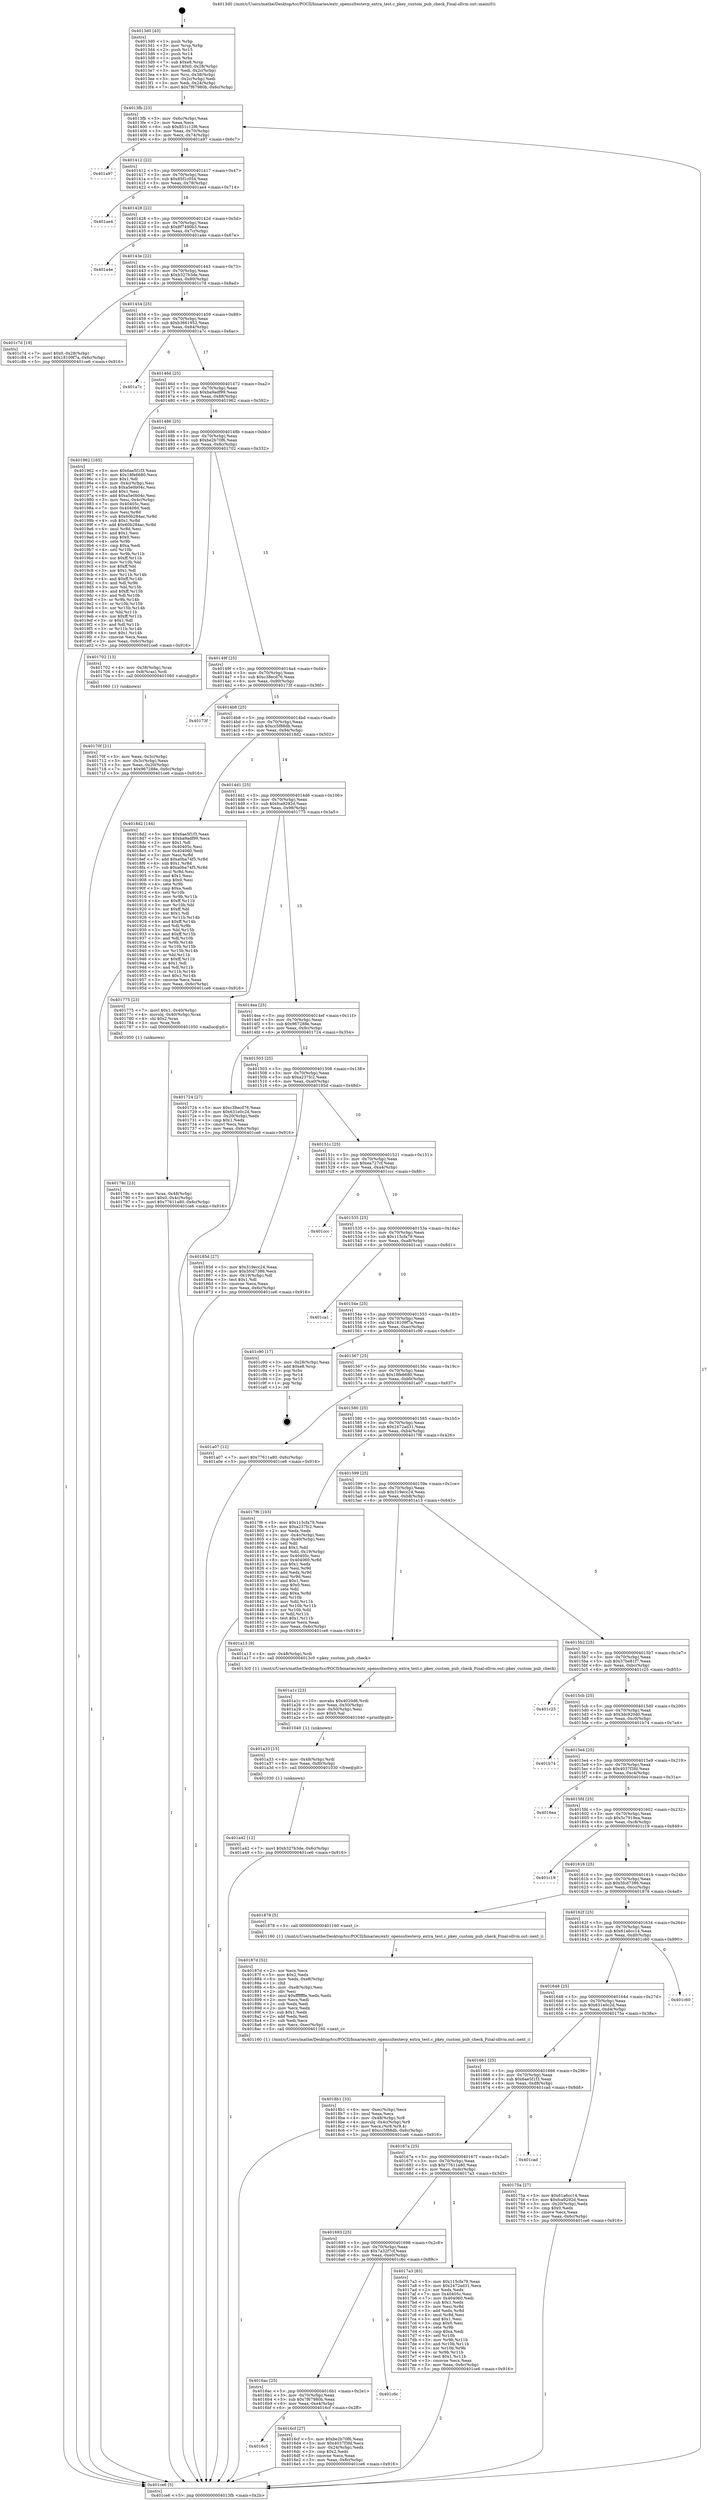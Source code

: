 digraph "0x4013d0" {
  label = "0x4013d0 (/mnt/c/Users/mathe/Desktop/tcc/POCII/binaries/extr_openssltestevp_extra_test.c_pkey_custom_pub_check_Final-ollvm.out::main(0))"
  labelloc = "t"
  node[shape=record]

  Entry [label="",width=0.3,height=0.3,shape=circle,fillcolor=black,style=filled]
  "0x4013fb" [label="{
     0x4013fb [23]\l
     | [instrs]\l
     &nbsp;&nbsp;0x4013fb \<+3\>: mov -0x6c(%rbp),%eax\l
     &nbsp;&nbsp;0x4013fe \<+2\>: mov %eax,%ecx\l
     &nbsp;&nbsp;0x401400 \<+6\>: sub $0x851c12f6,%ecx\l
     &nbsp;&nbsp;0x401406 \<+3\>: mov %eax,-0x70(%rbp)\l
     &nbsp;&nbsp;0x401409 \<+3\>: mov %ecx,-0x74(%rbp)\l
     &nbsp;&nbsp;0x40140c \<+6\>: je 0000000000401a97 \<main+0x6c7\>\l
  }"]
  "0x401a97" [label="{
     0x401a97\l
  }", style=dashed]
  "0x401412" [label="{
     0x401412 [22]\l
     | [instrs]\l
     &nbsp;&nbsp;0x401412 \<+5\>: jmp 0000000000401417 \<main+0x47\>\l
     &nbsp;&nbsp;0x401417 \<+3\>: mov -0x70(%rbp),%eax\l
     &nbsp;&nbsp;0x40141a \<+5\>: sub $0x85f1c054,%eax\l
     &nbsp;&nbsp;0x40141f \<+3\>: mov %eax,-0x78(%rbp)\l
     &nbsp;&nbsp;0x401422 \<+6\>: je 0000000000401ae4 \<main+0x714\>\l
  }"]
  Exit [label="",width=0.3,height=0.3,shape=circle,fillcolor=black,style=filled,peripheries=2]
  "0x401ae4" [label="{
     0x401ae4\l
  }", style=dashed]
  "0x401428" [label="{
     0x401428 [22]\l
     | [instrs]\l
     &nbsp;&nbsp;0x401428 \<+5\>: jmp 000000000040142d \<main+0x5d\>\l
     &nbsp;&nbsp;0x40142d \<+3\>: mov -0x70(%rbp),%eax\l
     &nbsp;&nbsp;0x401430 \<+5\>: sub $0x8f7490b3,%eax\l
     &nbsp;&nbsp;0x401435 \<+3\>: mov %eax,-0x7c(%rbp)\l
     &nbsp;&nbsp;0x401438 \<+6\>: je 0000000000401a4e \<main+0x67e\>\l
  }"]
  "0x401a42" [label="{
     0x401a42 [12]\l
     | [instrs]\l
     &nbsp;&nbsp;0x401a42 \<+7\>: movl $0xb327b3de,-0x6c(%rbp)\l
     &nbsp;&nbsp;0x401a49 \<+5\>: jmp 0000000000401ce6 \<main+0x916\>\l
  }"]
  "0x401a4e" [label="{
     0x401a4e\l
  }", style=dashed]
  "0x40143e" [label="{
     0x40143e [22]\l
     | [instrs]\l
     &nbsp;&nbsp;0x40143e \<+5\>: jmp 0000000000401443 \<main+0x73\>\l
     &nbsp;&nbsp;0x401443 \<+3\>: mov -0x70(%rbp),%eax\l
     &nbsp;&nbsp;0x401446 \<+5\>: sub $0xb327b3de,%eax\l
     &nbsp;&nbsp;0x40144b \<+3\>: mov %eax,-0x80(%rbp)\l
     &nbsp;&nbsp;0x40144e \<+6\>: je 0000000000401c7d \<main+0x8ad\>\l
  }"]
  "0x401a33" [label="{
     0x401a33 [15]\l
     | [instrs]\l
     &nbsp;&nbsp;0x401a33 \<+4\>: mov -0x48(%rbp),%rdi\l
     &nbsp;&nbsp;0x401a37 \<+6\>: mov %eax,-0xf0(%rbp)\l
     &nbsp;&nbsp;0x401a3d \<+5\>: call 0000000000401030 \<free@plt\>\l
     | [calls]\l
     &nbsp;&nbsp;0x401030 \{1\} (unknown)\l
  }"]
  "0x401c7d" [label="{
     0x401c7d [19]\l
     | [instrs]\l
     &nbsp;&nbsp;0x401c7d \<+7\>: movl $0x0,-0x28(%rbp)\l
     &nbsp;&nbsp;0x401c84 \<+7\>: movl $0x18109f7a,-0x6c(%rbp)\l
     &nbsp;&nbsp;0x401c8b \<+5\>: jmp 0000000000401ce6 \<main+0x916\>\l
  }"]
  "0x401454" [label="{
     0x401454 [25]\l
     | [instrs]\l
     &nbsp;&nbsp;0x401454 \<+5\>: jmp 0000000000401459 \<main+0x89\>\l
     &nbsp;&nbsp;0x401459 \<+3\>: mov -0x70(%rbp),%eax\l
     &nbsp;&nbsp;0x40145c \<+5\>: sub $0xb3661952,%eax\l
     &nbsp;&nbsp;0x401461 \<+6\>: mov %eax,-0x84(%rbp)\l
     &nbsp;&nbsp;0x401467 \<+6\>: je 0000000000401a7c \<main+0x6ac\>\l
  }"]
  "0x401a1c" [label="{
     0x401a1c [23]\l
     | [instrs]\l
     &nbsp;&nbsp;0x401a1c \<+10\>: movabs $0x4020d6,%rdi\l
     &nbsp;&nbsp;0x401a26 \<+3\>: mov %eax,-0x50(%rbp)\l
     &nbsp;&nbsp;0x401a29 \<+3\>: mov -0x50(%rbp),%esi\l
     &nbsp;&nbsp;0x401a2c \<+2\>: mov $0x0,%al\l
     &nbsp;&nbsp;0x401a2e \<+5\>: call 0000000000401040 \<printf@plt\>\l
     | [calls]\l
     &nbsp;&nbsp;0x401040 \{1\} (unknown)\l
  }"]
  "0x401a7c" [label="{
     0x401a7c\l
  }", style=dashed]
  "0x40146d" [label="{
     0x40146d [25]\l
     | [instrs]\l
     &nbsp;&nbsp;0x40146d \<+5\>: jmp 0000000000401472 \<main+0xa2\>\l
     &nbsp;&nbsp;0x401472 \<+3\>: mov -0x70(%rbp),%eax\l
     &nbsp;&nbsp;0x401475 \<+5\>: sub $0xba9adf99,%eax\l
     &nbsp;&nbsp;0x40147a \<+6\>: mov %eax,-0x88(%rbp)\l
     &nbsp;&nbsp;0x401480 \<+6\>: je 0000000000401962 \<main+0x592\>\l
  }"]
  "0x4018b1" [label="{
     0x4018b1 [33]\l
     | [instrs]\l
     &nbsp;&nbsp;0x4018b1 \<+6\>: mov -0xec(%rbp),%ecx\l
     &nbsp;&nbsp;0x4018b7 \<+3\>: imul %eax,%ecx\l
     &nbsp;&nbsp;0x4018ba \<+4\>: mov -0x48(%rbp),%r8\l
     &nbsp;&nbsp;0x4018be \<+4\>: movslq -0x4c(%rbp),%r9\l
     &nbsp;&nbsp;0x4018c2 \<+4\>: mov %ecx,(%r8,%r9,4)\l
     &nbsp;&nbsp;0x4018c6 \<+7\>: movl $0xcc5f88db,-0x6c(%rbp)\l
     &nbsp;&nbsp;0x4018cd \<+5\>: jmp 0000000000401ce6 \<main+0x916\>\l
  }"]
  "0x401962" [label="{
     0x401962 [165]\l
     | [instrs]\l
     &nbsp;&nbsp;0x401962 \<+5\>: mov $0x6ae5f1f3,%eax\l
     &nbsp;&nbsp;0x401967 \<+5\>: mov $0x18fe6680,%ecx\l
     &nbsp;&nbsp;0x40196c \<+2\>: mov $0x1,%dl\l
     &nbsp;&nbsp;0x40196e \<+3\>: mov -0x4c(%rbp),%esi\l
     &nbsp;&nbsp;0x401971 \<+6\>: sub $0xa5e0b04c,%esi\l
     &nbsp;&nbsp;0x401977 \<+3\>: add $0x1,%esi\l
     &nbsp;&nbsp;0x40197a \<+6\>: add $0xa5e0b04c,%esi\l
     &nbsp;&nbsp;0x401980 \<+3\>: mov %esi,-0x4c(%rbp)\l
     &nbsp;&nbsp;0x401983 \<+7\>: mov 0x40405c,%esi\l
     &nbsp;&nbsp;0x40198a \<+7\>: mov 0x404060,%edi\l
     &nbsp;&nbsp;0x401991 \<+3\>: mov %esi,%r8d\l
     &nbsp;&nbsp;0x401994 \<+7\>: sub $0x60b284ac,%r8d\l
     &nbsp;&nbsp;0x40199b \<+4\>: sub $0x1,%r8d\l
     &nbsp;&nbsp;0x40199f \<+7\>: add $0x60b284ac,%r8d\l
     &nbsp;&nbsp;0x4019a6 \<+4\>: imul %r8d,%esi\l
     &nbsp;&nbsp;0x4019aa \<+3\>: and $0x1,%esi\l
     &nbsp;&nbsp;0x4019ad \<+3\>: cmp $0x0,%esi\l
     &nbsp;&nbsp;0x4019b0 \<+4\>: sete %r9b\l
     &nbsp;&nbsp;0x4019b4 \<+3\>: cmp $0xa,%edi\l
     &nbsp;&nbsp;0x4019b7 \<+4\>: setl %r10b\l
     &nbsp;&nbsp;0x4019bb \<+3\>: mov %r9b,%r11b\l
     &nbsp;&nbsp;0x4019be \<+4\>: xor $0xff,%r11b\l
     &nbsp;&nbsp;0x4019c2 \<+3\>: mov %r10b,%bl\l
     &nbsp;&nbsp;0x4019c5 \<+3\>: xor $0xff,%bl\l
     &nbsp;&nbsp;0x4019c8 \<+3\>: xor $0x1,%dl\l
     &nbsp;&nbsp;0x4019cb \<+3\>: mov %r11b,%r14b\l
     &nbsp;&nbsp;0x4019ce \<+4\>: and $0xff,%r14b\l
     &nbsp;&nbsp;0x4019d2 \<+3\>: and %dl,%r9b\l
     &nbsp;&nbsp;0x4019d5 \<+3\>: mov %bl,%r15b\l
     &nbsp;&nbsp;0x4019d8 \<+4\>: and $0xff,%r15b\l
     &nbsp;&nbsp;0x4019dc \<+3\>: and %dl,%r10b\l
     &nbsp;&nbsp;0x4019df \<+3\>: or %r9b,%r14b\l
     &nbsp;&nbsp;0x4019e2 \<+3\>: or %r10b,%r15b\l
     &nbsp;&nbsp;0x4019e5 \<+3\>: xor %r15b,%r14b\l
     &nbsp;&nbsp;0x4019e8 \<+3\>: or %bl,%r11b\l
     &nbsp;&nbsp;0x4019eb \<+4\>: xor $0xff,%r11b\l
     &nbsp;&nbsp;0x4019ef \<+3\>: or $0x1,%dl\l
     &nbsp;&nbsp;0x4019f2 \<+3\>: and %dl,%r11b\l
     &nbsp;&nbsp;0x4019f5 \<+3\>: or %r11b,%r14b\l
     &nbsp;&nbsp;0x4019f8 \<+4\>: test $0x1,%r14b\l
     &nbsp;&nbsp;0x4019fc \<+3\>: cmovne %ecx,%eax\l
     &nbsp;&nbsp;0x4019ff \<+3\>: mov %eax,-0x6c(%rbp)\l
     &nbsp;&nbsp;0x401a02 \<+5\>: jmp 0000000000401ce6 \<main+0x916\>\l
  }"]
  "0x401486" [label="{
     0x401486 [25]\l
     | [instrs]\l
     &nbsp;&nbsp;0x401486 \<+5\>: jmp 000000000040148b \<main+0xbb\>\l
     &nbsp;&nbsp;0x40148b \<+3\>: mov -0x70(%rbp),%eax\l
     &nbsp;&nbsp;0x40148e \<+5\>: sub $0xbe2b70f6,%eax\l
     &nbsp;&nbsp;0x401493 \<+6\>: mov %eax,-0x8c(%rbp)\l
     &nbsp;&nbsp;0x401499 \<+6\>: je 0000000000401702 \<main+0x332\>\l
  }"]
  "0x40187d" [label="{
     0x40187d [52]\l
     | [instrs]\l
     &nbsp;&nbsp;0x40187d \<+2\>: xor %ecx,%ecx\l
     &nbsp;&nbsp;0x40187f \<+5\>: mov $0x2,%edx\l
     &nbsp;&nbsp;0x401884 \<+6\>: mov %edx,-0xe8(%rbp)\l
     &nbsp;&nbsp;0x40188a \<+1\>: cltd\l
     &nbsp;&nbsp;0x40188b \<+6\>: mov -0xe8(%rbp),%esi\l
     &nbsp;&nbsp;0x401891 \<+2\>: idiv %esi\l
     &nbsp;&nbsp;0x401893 \<+6\>: imul $0xfffffffe,%edx,%edx\l
     &nbsp;&nbsp;0x401899 \<+2\>: mov %ecx,%edi\l
     &nbsp;&nbsp;0x40189b \<+2\>: sub %edx,%edi\l
     &nbsp;&nbsp;0x40189d \<+2\>: mov %ecx,%edx\l
     &nbsp;&nbsp;0x40189f \<+3\>: sub $0x1,%edx\l
     &nbsp;&nbsp;0x4018a2 \<+2\>: add %edx,%edi\l
     &nbsp;&nbsp;0x4018a4 \<+2\>: sub %edi,%ecx\l
     &nbsp;&nbsp;0x4018a6 \<+6\>: mov %ecx,-0xec(%rbp)\l
     &nbsp;&nbsp;0x4018ac \<+5\>: call 0000000000401160 \<next_i\>\l
     | [calls]\l
     &nbsp;&nbsp;0x401160 \{1\} (/mnt/c/Users/mathe/Desktop/tcc/POCII/binaries/extr_openssltestevp_extra_test.c_pkey_custom_pub_check_Final-ollvm.out::next_i)\l
  }"]
  "0x401702" [label="{
     0x401702 [13]\l
     | [instrs]\l
     &nbsp;&nbsp;0x401702 \<+4\>: mov -0x38(%rbp),%rax\l
     &nbsp;&nbsp;0x401706 \<+4\>: mov 0x8(%rax),%rdi\l
     &nbsp;&nbsp;0x40170a \<+5\>: call 0000000000401060 \<atoi@plt\>\l
     | [calls]\l
     &nbsp;&nbsp;0x401060 \{1\} (unknown)\l
  }"]
  "0x40149f" [label="{
     0x40149f [25]\l
     | [instrs]\l
     &nbsp;&nbsp;0x40149f \<+5\>: jmp 00000000004014a4 \<main+0xd4\>\l
     &nbsp;&nbsp;0x4014a4 \<+3\>: mov -0x70(%rbp),%eax\l
     &nbsp;&nbsp;0x4014a7 \<+5\>: sub $0xc38ecd76,%eax\l
     &nbsp;&nbsp;0x4014ac \<+6\>: mov %eax,-0x90(%rbp)\l
     &nbsp;&nbsp;0x4014b2 \<+6\>: je 000000000040173f \<main+0x36f\>\l
  }"]
  "0x40178c" [label="{
     0x40178c [23]\l
     | [instrs]\l
     &nbsp;&nbsp;0x40178c \<+4\>: mov %rax,-0x48(%rbp)\l
     &nbsp;&nbsp;0x401790 \<+7\>: movl $0x0,-0x4c(%rbp)\l
     &nbsp;&nbsp;0x401797 \<+7\>: movl $0x77611a80,-0x6c(%rbp)\l
     &nbsp;&nbsp;0x40179e \<+5\>: jmp 0000000000401ce6 \<main+0x916\>\l
  }"]
  "0x40173f" [label="{
     0x40173f\l
  }", style=dashed]
  "0x4014b8" [label="{
     0x4014b8 [25]\l
     | [instrs]\l
     &nbsp;&nbsp;0x4014b8 \<+5\>: jmp 00000000004014bd \<main+0xed\>\l
     &nbsp;&nbsp;0x4014bd \<+3\>: mov -0x70(%rbp),%eax\l
     &nbsp;&nbsp;0x4014c0 \<+5\>: sub $0xcc5f88db,%eax\l
     &nbsp;&nbsp;0x4014c5 \<+6\>: mov %eax,-0x94(%rbp)\l
     &nbsp;&nbsp;0x4014cb \<+6\>: je 00000000004018d2 \<main+0x502\>\l
  }"]
  "0x40170f" [label="{
     0x40170f [21]\l
     | [instrs]\l
     &nbsp;&nbsp;0x40170f \<+3\>: mov %eax,-0x3c(%rbp)\l
     &nbsp;&nbsp;0x401712 \<+3\>: mov -0x3c(%rbp),%eax\l
     &nbsp;&nbsp;0x401715 \<+3\>: mov %eax,-0x20(%rbp)\l
     &nbsp;&nbsp;0x401718 \<+7\>: movl $0x967288e,-0x6c(%rbp)\l
     &nbsp;&nbsp;0x40171f \<+5\>: jmp 0000000000401ce6 \<main+0x916\>\l
  }"]
  "0x4018d2" [label="{
     0x4018d2 [144]\l
     | [instrs]\l
     &nbsp;&nbsp;0x4018d2 \<+5\>: mov $0x6ae5f1f3,%eax\l
     &nbsp;&nbsp;0x4018d7 \<+5\>: mov $0xba9adf99,%ecx\l
     &nbsp;&nbsp;0x4018dc \<+2\>: mov $0x1,%dl\l
     &nbsp;&nbsp;0x4018de \<+7\>: mov 0x40405c,%esi\l
     &nbsp;&nbsp;0x4018e5 \<+7\>: mov 0x404060,%edi\l
     &nbsp;&nbsp;0x4018ec \<+3\>: mov %esi,%r8d\l
     &nbsp;&nbsp;0x4018ef \<+7\>: add $0xa0ba74f5,%r8d\l
     &nbsp;&nbsp;0x4018f6 \<+4\>: sub $0x1,%r8d\l
     &nbsp;&nbsp;0x4018fa \<+7\>: sub $0xa0ba74f5,%r8d\l
     &nbsp;&nbsp;0x401901 \<+4\>: imul %r8d,%esi\l
     &nbsp;&nbsp;0x401905 \<+3\>: and $0x1,%esi\l
     &nbsp;&nbsp;0x401908 \<+3\>: cmp $0x0,%esi\l
     &nbsp;&nbsp;0x40190b \<+4\>: sete %r9b\l
     &nbsp;&nbsp;0x40190f \<+3\>: cmp $0xa,%edi\l
     &nbsp;&nbsp;0x401912 \<+4\>: setl %r10b\l
     &nbsp;&nbsp;0x401916 \<+3\>: mov %r9b,%r11b\l
     &nbsp;&nbsp;0x401919 \<+4\>: xor $0xff,%r11b\l
     &nbsp;&nbsp;0x40191d \<+3\>: mov %r10b,%bl\l
     &nbsp;&nbsp;0x401920 \<+3\>: xor $0xff,%bl\l
     &nbsp;&nbsp;0x401923 \<+3\>: xor $0x1,%dl\l
     &nbsp;&nbsp;0x401926 \<+3\>: mov %r11b,%r14b\l
     &nbsp;&nbsp;0x401929 \<+4\>: and $0xff,%r14b\l
     &nbsp;&nbsp;0x40192d \<+3\>: and %dl,%r9b\l
     &nbsp;&nbsp;0x401930 \<+3\>: mov %bl,%r15b\l
     &nbsp;&nbsp;0x401933 \<+4\>: and $0xff,%r15b\l
     &nbsp;&nbsp;0x401937 \<+3\>: and %dl,%r10b\l
     &nbsp;&nbsp;0x40193a \<+3\>: or %r9b,%r14b\l
     &nbsp;&nbsp;0x40193d \<+3\>: or %r10b,%r15b\l
     &nbsp;&nbsp;0x401940 \<+3\>: xor %r15b,%r14b\l
     &nbsp;&nbsp;0x401943 \<+3\>: or %bl,%r11b\l
     &nbsp;&nbsp;0x401946 \<+4\>: xor $0xff,%r11b\l
     &nbsp;&nbsp;0x40194a \<+3\>: or $0x1,%dl\l
     &nbsp;&nbsp;0x40194d \<+3\>: and %dl,%r11b\l
     &nbsp;&nbsp;0x401950 \<+3\>: or %r11b,%r14b\l
     &nbsp;&nbsp;0x401953 \<+4\>: test $0x1,%r14b\l
     &nbsp;&nbsp;0x401957 \<+3\>: cmovne %ecx,%eax\l
     &nbsp;&nbsp;0x40195a \<+3\>: mov %eax,-0x6c(%rbp)\l
     &nbsp;&nbsp;0x40195d \<+5\>: jmp 0000000000401ce6 \<main+0x916\>\l
  }"]
  "0x4014d1" [label="{
     0x4014d1 [25]\l
     | [instrs]\l
     &nbsp;&nbsp;0x4014d1 \<+5\>: jmp 00000000004014d6 \<main+0x106\>\l
     &nbsp;&nbsp;0x4014d6 \<+3\>: mov -0x70(%rbp),%eax\l
     &nbsp;&nbsp;0x4014d9 \<+5\>: sub $0xfca9292d,%eax\l
     &nbsp;&nbsp;0x4014de \<+6\>: mov %eax,-0x98(%rbp)\l
     &nbsp;&nbsp;0x4014e4 \<+6\>: je 0000000000401775 \<main+0x3a5\>\l
  }"]
  "0x4013d0" [label="{
     0x4013d0 [43]\l
     | [instrs]\l
     &nbsp;&nbsp;0x4013d0 \<+1\>: push %rbp\l
     &nbsp;&nbsp;0x4013d1 \<+3\>: mov %rsp,%rbp\l
     &nbsp;&nbsp;0x4013d4 \<+2\>: push %r15\l
     &nbsp;&nbsp;0x4013d6 \<+2\>: push %r14\l
     &nbsp;&nbsp;0x4013d8 \<+1\>: push %rbx\l
     &nbsp;&nbsp;0x4013d9 \<+7\>: sub $0xe8,%rsp\l
     &nbsp;&nbsp;0x4013e0 \<+7\>: movl $0x0,-0x28(%rbp)\l
     &nbsp;&nbsp;0x4013e7 \<+3\>: mov %edi,-0x2c(%rbp)\l
     &nbsp;&nbsp;0x4013ea \<+4\>: mov %rsi,-0x38(%rbp)\l
     &nbsp;&nbsp;0x4013ee \<+3\>: mov -0x2c(%rbp),%edi\l
     &nbsp;&nbsp;0x4013f1 \<+3\>: mov %edi,-0x24(%rbp)\l
     &nbsp;&nbsp;0x4013f4 \<+7\>: movl $0x7f67980b,-0x6c(%rbp)\l
  }"]
  "0x401775" [label="{
     0x401775 [23]\l
     | [instrs]\l
     &nbsp;&nbsp;0x401775 \<+7\>: movl $0x1,-0x40(%rbp)\l
     &nbsp;&nbsp;0x40177c \<+4\>: movslq -0x40(%rbp),%rax\l
     &nbsp;&nbsp;0x401780 \<+4\>: shl $0x2,%rax\l
     &nbsp;&nbsp;0x401784 \<+3\>: mov %rax,%rdi\l
     &nbsp;&nbsp;0x401787 \<+5\>: call 0000000000401050 \<malloc@plt\>\l
     | [calls]\l
     &nbsp;&nbsp;0x401050 \{1\} (unknown)\l
  }"]
  "0x4014ea" [label="{
     0x4014ea [25]\l
     | [instrs]\l
     &nbsp;&nbsp;0x4014ea \<+5\>: jmp 00000000004014ef \<main+0x11f\>\l
     &nbsp;&nbsp;0x4014ef \<+3\>: mov -0x70(%rbp),%eax\l
     &nbsp;&nbsp;0x4014f2 \<+5\>: sub $0x967288e,%eax\l
     &nbsp;&nbsp;0x4014f7 \<+6\>: mov %eax,-0x9c(%rbp)\l
     &nbsp;&nbsp;0x4014fd \<+6\>: je 0000000000401724 \<main+0x354\>\l
  }"]
  "0x401ce6" [label="{
     0x401ce6 [5]\l
     | [instrs]\l
     &nbsp;&nbsp;0x401ce6 \<+5\>: jmp 00000000004013fb \<main+0x2b\>\l
  }"]
  "0x401724" [label="{
     0x401724 [27]\l
     | [instrs]\l
     &nbsp;&nbsp;0x401724 \<+5\>: mov $0xc38ecd76,%eax\l
     &nbsp;&nbsp;0x401729 \<+5\>: mov $0x631e0c2d,%ecx\l
     &nbsp;&nbsp;0x40172e \<+3\>: mov -0x20(%rbp),%edx\l
     &nbsp;&nbsp;0x401731 \<+3\>: cmp $0x1,%edx\l
     &nbsp;&nbsp;0x401734 \<+3\>: cmovl %ecx,%eax\l
     &nbsp;&nbsp;0x401737 \<+3\>: mov %eax,-0x6c(%rbp)\l
     &nbsp;&nbsp;0x40173a \<+5\>: jmp 0000000000401ce6 \<main+0x916\>\l
  }"]
  "0x401503" [label="{
     0x401503 [25]\l
     | [instrs]\l
     &nbsp;&nbsp;0x401503 \<+5\>: jmp 0000000000401508 \<main+0x138\>\l
     &nbsp;&nbsp;0x401508 \<+3\>: mov -0x70(%rbp),%eax\l
     &nbsp;&nbsp;0x40150b \<+5\>: sub $0xa237fc2,%eax\l
     &nbsp;&nbsp;0x401510 \<+6\>: mov %eax,-0xa0(%rbp)\l
     &nbsp;&nbsp;0x401516 \<+6\>: je 000000000040185d \<main+0x48d\>\l
  }"]
  "0x4016c5" [label="{
     0x4016c5\l
  }", style=dashed]
  "0x40185d" [label="{
     0x40185d [27]\l
     | [instrs]\l
     &nbsp;&nbsp;0x40185d \<+5\>: mov $0x319ecc24,%eax\l
     &nbsp;&nbsp;0x401862 \<+5\>: mov $0x5fcd7386,%ecx\l
     &nbsp;&nbsp;0x401867 \<+3\>: mov -0x19(%rbp),%dl\l
     &nbsp;&nbsp;0x40186a \<+3\>: test $0x1,%dl\l
     &nbsp;&nbsp;0x40186d \<+3\>: cmovne %ecx,%eax\l
     &nbsp;&nbsp;0x401870 \<+3\>: mov %eax,-0x6c(%rbp)\l
     &nbsp;&nbsp;0x401873 \<+5\>: jmp 0000000000401ce6 \<main+0x916\>\l
  }"]
  "0x40151c" [label="{
     0x40151c [25]\l
     | [instrs]\l
     &nbsp;&nbsp;0x40151c \<+5\>: jmp 0000000000401521 \<main+0x151\>\l
     &nbsp;&nbsp;0x401521 \<+3\>: mov -0x70(%rbp),%eax\l
     &nbsp;&nbsp;0x401524 \<+5\>: sub $0xea727cf,%eax\l
     &nbsp;&nbsp;0x401529 \<+6\>: mov %eax,-0xa4(%rbp)\l
     &nbsp;&nbsp;0x40152f \<+6\>: je 0000000000401ccc \<main+0x8fc\>\l
  }"]
  "0x4016cf" [label="{
     0x4016cf [27]\l
     | [instrs]\l
     &nbsp;&nbsp;0x4016cf \<+5\>: mov $0xbe2b70f6,%eax\l
     &nbsp;&nbsp;0x4016d4 \<+5\>: mov $0x4037f3fd,%ecx\l
     &nbsp;&nbsp;0x4016d9 \<+3\>: mov -0x24(%rbp),%edx\l
     &nbsp;&nbsp;0x4016dc \<+3\>: cmp $0x2,%edx\l
     &nbsp;&nbsp;0x4016df \<+3\>: cmovne %ecx,%eax\l
     &nbsp;&nbsp;0x4016e2 \<+3\>: mov %eax,-0x6c(%rbp)\l
     &nbsp;&nbsp;0x4016e5 \<+5\>: jmp 0000000000401ce6 \<main+0x916\>\l
  }"]
  "0x401ccc" [label="{
     0x401ccc\l
  }", style=dashed]
  "0x401535" [label="{
     0x401535 [25]\l
     | [instrs]\l
     &nbsp;&nbsp;0x401535 \<+5\>: jmp 000000000040153a \<main+0x16a\>\l
     &nbsp;&nbsp;0x40153a \<+3\>: mov -0x70(%rbp),%eax\l
     &nbsp;&nbsp;0x40153d \<+5\>: sub $0x115cfa79,%eax\l
     &nbsp;&nbsp;0x401542 \<+6\>: mov %eax,-0xa8(%rbp)\l
     &nbsp;&nbsp;0x401548 \<+6\>: je 0000000000401ca1 \<main+0x8d1\>\l
  }"]
  "0x4016ac" [label="{
     0x4016ac [25]\l
     | [instrs]\l
     &nbsp;&nbsp;0x4016ac \<+5\>: jmp 00000000004016b1 \<main+0x2e1\>\l
     &nbsp;&nbsp;0x4016b1 \<+3\>: mov -0x70(%rbp),%eax\l
     &nbsp;&nbsp;0x4016b4 \<+5\>: sub $0x7f67980b,%eax\l
     &nbsp;&nbsp;0x4016b9 \<+6\>: mov %eax,-0xe4(%rbp)\l
     &nbsp;&nbsp;0x4016bf \<+6\>: je 00000000004016cf \<main+0x2ff\>\l
  }"]
  "0x401ca1" [label="{
     0x401ca1\l
  }", style=dashed]
  "0x40154e" [label="{
     0x40154e [25]\l
     | [instrs]\l
     &nbsp;&nbsp;0x40154e \<+5\>: jmp 0000000000401553 \<main+0x183\>\l
     &nbsp;&nbsp;0x401553 \<+3\>: mov -0x70(%rbp),%eax\l
     &nbsp;&nbsp;0x401556 \<+5\>: sub $0x18109f7a,%eax\l
     &nbsp;&nbsp;0x40155b \<+6\>: mov %eax,-0xac(%rbp)\l
     &nbsp;&nbsp;0x401561 \<+6\>: je 0000000000401c90 \<main+0x8c0\>\l
  }"]
  "0x401c6c" [label="{
     0x401c6c\l
  }", style=dashed]
  "0x401c90" [label="{
     0x401c90 [17]\l
     | [instrs]\l
     &nbsp;&nbsp;0x401c90 \<+3\>: mov -0x28(%rbp),%eax\l
     &nbsp;&nbsp;0x401c93 \<+7\>: add $0xe8,%rsp\l
     &nbsp;&nbsp;0x401c9a \<+1\>: pop %rbx\l
     &nbsp;&nbsp;0x401c9b \<+2\>: pop %r14\l
     &nbsp;&nbsp;0x401c9d \<+2\>: pop %r15\l
     &nbsp;&nbsp;0x401c9f \<+1\>: pop %rbp\l
     &nbsp;&nbsp;0x401ca0 \<+1\>: ret\l
  }"]
  "0x401567" [label="{
     0x401567 [25]\l
     | [instrs]\l
     &nbsp;&nbsp;0x401567 \<+5\>: jmp 000000000040156c \<main+0x19c\>\l
     &nbsp;&nbsp;0x40156c \<+3\>: mov -0x70(%rbp),%eax\l
     &nbsp;&nbsp;0x40156f \<+5\>: sub $0x18fe6680,%eax\l
     &nbsp;&nbsp;0x401574 \<+6\>: mov %eax,-0xb0(%rbp)\l
     &nbsp;&nbsp;0x40157a \<+6\>: je 0000000000401a07 \<main+0x637\>\l
  }"]
  "0x401693" [label="{
     0x401693 [25]\l
     | [instrs]\l
     &nbsp;&nbsp;0x401693 \<+5\>: jmp 0000000000401698 \<main+0x2c8\>\l
     &nbsp;&nbsp;0x401698 \<+3\>: mov -0x70(%rbp),%eax\l
     &nbsp;&nbsp;0x40169b \<+5\>: sub $0x7a32f7cf,%eax\l
     &nbsp;&nbsp;0x4016a0 \<+6\>: mov %eax,-0xe0(%rbp)\l
     &nbsp;&nbsp;0x4016a6 \<+6\>: je 0000000000401c6c \<main+0x89c\>\l
  }"]
  "0x401a07" [label="{
     0x401a07 [12]\l
     | [instrs]\l
     &nbsp;&nbsp;0x401a07 \<+7\>: movl $0x77611a80,-0x6c(%rbp)\l
     &nbsp;&nbsp;0x401a0e \<+5\>: jmp 0000000000401ce6 \<main+0x916\>\l
  }"]
  "0x401580" [label="{
     0x401580 [25]\l
     | [instrs]\l
     &nbsp;&nbsp;0x401580 \<+5\>: jmp 0000000000401585 \<main+0x1b5\>\l
     &nbsp;&nbsp;0x401585 \<+3\>: mov -0x70(%rbp),%eax\l
     &nbsp;&nbsp;0x401588 \<+5\>: sub $0x2472ad31,%eax\l
     &nbsp;&nbsp;0x40158d \<+6\>: mov %eax,-0xb4(%rbp)\l
     &nbsp;&nbsp;0x401593 \<+6\>: je 00000000004017f6 \<main+0x426\>\l
  }"]
  "0x4017a3" [label="{
     0x4017a3 [83]\l
     | [instrs]\l
     &nbsp;&nbsp;0x4017a3 \<+5\>: mov $0x115cfa79,%eax\l
     &nbsp;&nbsp;0x4017a8 \<+5\>: mov $0x2472ad31,%ecx\l
     &nbsp;&nbsp;0x4017ad \<+2\>: xor %edx,%edx\l
     &nbsp;&nbsp;0x4017af \<+7\>: mov 0x40405c,%esi\l
     &nbsp;&nbsp;0x4017b6 \<+7\>: mov 0x404060,%edi\l
     &nbsp;&nbsp;0x4017bd \<+3\>: sub $0x1,%edx\l
     &nbsp;&nbsp;0x4017c0 \<+3\>: mov %esi,%r8d\l
     &nbsp;&nbsp;0x4017c3 \<+3\>: add %edx,%r8d\l
     &nbsp;&nbsp;0x4017c6 \<+4\>: imul %r8d,%esi\l
     &nbsp;&nbsp;0x4017ca \<+3\>: and $0x1,%esi\l
     &nbsp;&nbsp;0x4017cd \<+3\>: cmp $0x0,%esi\l
     &nbsp;&nbsp;0x4017d0 \<+4\>: sete %r9b\l
     &nbsp;&nbsp;0x4017d4 \<+3\>: cmp $0xa,%edi\l
     &nbsp;&nbsp;0x4017d7 \<+4\>: setl %r10b\l
     &nbsp;&nbsp;0x4017db \<+3\>: mov %r9b,%r11b\l
     &nbsp;&nbsp;0x4017de \<+3\>: and %r10b,%r11b\l
     &nbsp;&nbsp;0x4017e1 \<+3\>: xor %r10b,%r9b\l
     &nbsp;&nbsp;0x4017e4 \<+3\>: or %r9b,%r11b\l
     &nbsp;&nbsp;0x4017e7 \<+4\>: test $0x1,%r11b\l
     &nbsp;&nbsp;0x4017eb \<+3\>: cmovne %ecx,%eax\l
     &nbsp;&nbsp;0x4017ee \<+3\>: mov %eax,-0x6c(%rbp)\l
     &nbsp;&nbsp;0x4017f1 \<+5\>: jmp 0000000000401ce6 \<main+0x916\>\l
  }"]
  "0x4017f6" [label="{
     0x4017f6 [103]\l
     | [instrs]\l
     &nbsp;&nbsp;0x4017f6 \<+5\>: mov $0x115cfa79,%eax\l
     &nbsp;&nbsp;0x4017fb \<+5\>: mov $0xa237fc2,%ecx\l
     &nbsp;&nbsp;0x401800 \<+2\>: xor %edx,%edx\l
     &nbsp;&nbsp;0x401802 \<+3\>: mov -0x4c(%rbp),%esi\l
     &nbsp;&nbsp;0x401805 \<+3\>: cmp -0x40(%rbp),%esi\l
     &nbsp;&nbsp;0x401808 \<+4\>: setl %dil\l
     &nbsp;&nbsp;0x40180c \<+4\>: and $0x1,%dil\l
     &nbsp;&nbsp;0x401810 \<+4\>: mov %dil,-0x19(%rbp)\l
     &nbsp;&nbsp;0x401814 \<+7\>: mov 0x40405c,%esi\l
     &nbsp;&nbsp;0x40181b \<+8\>: mov 0x404060,%r8d\l
     &nbsp;&nbsp;0x401823 \<+3\>: sub $0x1,%edx\l
     &nbsp;&nbsp;0x401826 \<+3\>: mov %esi,%r9d\l
     &nbsp;&nbsp;0x401829 \<+3\>: add %edx,%r9d\l
     &nbsp;&nbsp;0x40182c \<+4\>: imul %r9d,%esi\l
     &nbsp;&nbsp;0x401830 \<+3\>: and $0x1,%esi\l
     &nbsp;&nbsp;0x401833 \<+3\>: cmp $0x0,%esi\l
     &nbsp;&nbsp;0x401836 \<+4\>: sete %dil\l
     &nbsp;&nbsp;0x40183a \<+4\>: cmp $0xa,%r8d\l
     &nbsp;&nbsp;0x40183e \<+4\>: setl %r10b\l
     &nbsp;&nbsp;0x401842 \<+3\>: mov %dil,%r11b\l
     &nbsp;&nbsp;0x401845 \<+3\>: and %r10b,%r11b\l
     &nbsp;&nbsp;0x401848 \<+3\>: xor %r10b,%dil\l
     &nbsp;&nbsp;0x40184b \<+3\>: or %dil,%r11b\l
     &nbsp;&nbsp;0x40184e \<+4\>: test $0x1,%r11b\l
     &nbsp;&nbsp;0x401852 \<+3\>: cmovne %ecx,%eax\l
     &nbsp;&nbsp;0x401855 \<+3\>: mov %eax,-0x6c(%rbp)\l
     &nbsp;&nbsp;0x401858 \<+5\>: jmp 0000000000401ce6 \<main+0x916\>\l
  }"]
  "0x401599" [label="{
     0x401599 [25]\l
     | [instrs]\l
     &nbsp;&nbsp;0x401599 \<+5\>: jmp 000000000040159e \<main+0x1ce\>\l
     &nbsp;&nbsp;0x40159e \<+3\>: mov -0x70(%rbp),%eax\l
     &nbsp;&nbsp;0x4015a1 \<+5\>: sub $0x319ecc24,%eax\l
     &nbsp;&nbsp;0x4015a6 \<+6\>: mov %eax,-0xb8(%rbp)\l
     &nbsp;&nbsp;0x4015ac \<+6\>: je 0000000000401a13 \<main+0x643\>\l
  }"]
  "0x40167a" [label="{
     0x40167a [25]\l
     | [instrs]\l
     &nbsp;&nbsp;0x40167a \<+5\>: jmp 000000000040167f \<main+0x2af\>\l
     &nbsp;&nbsp;0x40167f \<+3\>: mov -0x70(%rbp),%eax\l
     &nbsp;&nbsp;0x401682 \<+5\>: sub $0x77611a80,%eax\l
     &nbsp;&nbsp;0x401687 \<+6\>: mov %eax,-0xdc(%rbp)\l
     &nbsp;&nbsp;0x40168d \<+6\>: je 00000000004017a3 \<main+0x3d3\>\l
  }"]
  "0x401a13" [label="{
     0x401a13 [9]\l
     | [instrs]\l
     &nbsp;&nbsp;0x401a13 \<+4\>: mov -0x48(%rbp),%rdi\l
     &nbsp;&nbsp;0x401a17 \<+5\>: call 00000000004013c0 \<pkey_custom_pub_check\>\l
     | [calls]\l
     &nbsp;&nbsp;0x4013c0 \{1\} (/mnt/c/Users/mathe/Desktop/tcc/POCII/binaries/extr_openssltestevp_extra_test.c_pkey_custom_pub_check_Final-ollvm.out::pkey_custom_pub_check)\l
  }"]
  "0x4015b2" [label="{
     0x4015b2 [25]\l
     | [instrs]\l
     &nbsp;&nbsp;0x4015b2 \<+5\>: jmp 00000000004015b7 \<main+0x1e7\>\l
     &nbsp;&nbsp;0x4015b7 \<+3\>: mov -0x70(%rbp),%eax\l
     &nbsp;&nbsp;0x4015ba \<+5\>: sub $0x37be81f7,%eax\l
     &nbsp;&nbsp;0x4015bf \<+6\>: mov %eax,-0xbc(%rbp)\l
     &nbsp;&nbsp;0x4015c5 \<+6\>: je 0000000000401c25 \<main+0x855\>\l
  }"]
  "0x401cad" [label="{
     0x401cad\l
  }", style=dashed]
  "0x401c25" [label="{
     0x401c25\l
  }", style=dashed]
  "0x4015cb" [label="{
     0x4015cb [25]\l
     | [instrs]\l
     &nbsp;&nbsp;0x4015cb \<+5\>: jmp 00000000004015d0 \<main+0x200\>\l
     &nbsp;&nbsp;0x4015d0 \<+3\>: mov -0x70(%rbp),%eax\l
     &nbsp;&nbsp;0x4015d3 \<+5\>: sub $0x3dc920d0,%eax\l
     &nbsp;&nbsp;0x4015d8 \<+6\>: mov %eax,-0xc0(%rbp)\l
     &nbsp;&nbsp;0x4015de \<+6\>: je 0000000000401b74 \<main+0x7a4\>\l
  }"]
  "0x401661" [label="{
     0x401661 [25]\l
     | [instrs]\l
     &nbsp;&nbsp;0x401661 \<+5\>: jmp 0000000000401666 \<main+0x296\>\l
     &nbsp;&nbsp;0x401666 \<+3\>: mov -0x70(%rbp),%eax\l
     &nbsp;&nbsp;0x401669 \<+5\>: sub $0x6ae5f1f3,%eax\l
     &nbsp;&nbsp;0x40166e \<+6\>: mov %eax,-0xd8(%rbp)\l
     &nbsp;&nbsp;0x401674 \<+6\>: je 0000000000401cad \<main+0x8dd\>\l
  }"]
  "0x401b74" [label="{
     0x401b74\l
  }", style=dashed]
  "0x4015e4" [label="{
     0x4015e4 [25]\l
     | [instrs]\l
     &nbsp;&nbsp;0x4015e4 \<+5\>: jmp 00000000004015e9 \<main+0x219\>\l
     &nbsp;&nbsp;0x4015e9 \<+3\>: mov -0x70(%rbp),%eax\l
     &nbsp;&nbsp;0x4015ec \<+5\>: sub $0x4037f3fd,%eax\l
     &nbsp;&nbsp;0x4015f1 \<+6\>: mov %eax,-0xc4(%rbp)\l
     &nbsp;&nbsp;0x4015f7 \<+6\>: je 00000000004016ea \<main+0x31a\>\l
  }"]
  "0x40175a" [label="{
     0x40175a [27]\l
     | [instrs]\l
     &nbsp;&nbsp;0x40175a \<+5\>: mov $0x61a6cc14,%eax\l
     &nbsp;&nbsp;0x40175f \<+5\>: mov $0xfca9292d,%ecx\l
     &nbsp;&nbsp;0x401764 \<+3\>: mov -0x20(%rbp),%edx\l
     &nbsp;&nbsp;0x401767 \<+3\>: cmp $0x0,%edx\l
     &nbsp;&nbsp;0x40176a \<+3\>: cmove %ecx,%eax\l
     &nbsp;&nbsp;0x40176d \<+3\>: mov %eax,-0x6c(%rbp)\l
     &nbsp;&nbsp;0x401770 \<+5\>: jmp 0000000000401ce6 \<main+0x916\>\l
  }"]
  "0x4016ea" [label="{
     0x4016ea\l
  }", style=dashed]
  "0x4015fd" [label="{
     0x4015fd [25]\l
     | [instrs]\l
     &nbsp;&nbsp;0x4015fd \<+5\>: jmp 0000000000401602 \<main+0x232\>\l
     &nbsp;&nbsp;0x401602 \<+3\>: mov -0x70(%rbp),%eax\l
     &nbsp;&nbsp;0x401605 \<+5\>: sub $0x5c7919ea,%eax\l
     &nbsp;&nbsp;0x40160a \<+6\>: mov %eax,-0xc8(%rbp)\l
     &nbsp;&nbsp;0x401610 \<+6\>: je 0000000000401c19 \<main+0x849\>\l
  }"]
  "0x401648" [label="{
     0x401648 [25]\l
     | [instrs]\l
     &nbsp;&nbsp;0x401648 \<+5\>: jmp 000000000040164d \<main+0x27d\>\l
     &nbsp;&nbsp;0x40164d \<+3\>: mov -0x70(%rbp),%eax\l
     &nbsp;&nbsp;0x401650 \<+5\>: sub $0x631e0c2d,%eax\l
     &nbsp;&nbsp;0x401655 \<+6\>: mov %eax,-0xd4(%rbp)\l
     &nbsp;&nbsp;0x40165b \<+6\>: je 000000000040175a \<main+0x38a\>\l
  }"]
  "0x401c19" [label="{
     0x401c19\l
  }", style=dashed]
  "0x401616" [label="{
     0x401616 [25]\l
     | [instrs]\l
     &nbsp;&nbsp;0x401616 \<+5\>: jmp 000000000040161b \<main+0x24b\>\l
     &nbsp;&nbsp;0x40161b \<+3\>: mov -0x70(%rbp),%eax\l
     &nbsp;&nbsp;0x40161e \<+5\>: sub $0x5fcd7386,%eax\l
     &nbsp;&nbsp;0x401623 \<+6\>: mov %eax,-0xcc(%rbp)\l
     &nbsp;&nbsp;0x401629 \<+6\>: je 0000000000401878 \<main+0x4a8\>\l
  }"]
  "0x401c60" [label="{
     0x401c60\l
  }", style=dashed]
  "0x401878" [label="{
     0x401878 [5]\l
     | [instrs]\l
     &nbsp;&nbsp;0x401878 \<+5\>: call 0000000000401160 \<next_i\>\l
     | [calls]\l
     &nbsp;&nbsp;0x401160 \{1\} (/mnt/c/Users/mathe/Desktop/tcc/POCII/binaries/extr_openssltestevp_extra_test.c_pkey_custom_pub_check_Final-ollvm.out::next_i)\l
  }"]
  "0x40162f" [label="{
     0x40162f [25]\l
     | [instrs]\l
     &nbsp;&nbsp;0x40162f \<+5\>: jmp 0000000000401634 \<main+0x264\>\l
     &nbsp;&nbsp;0x401634 \<+3\>: mov -0x70(%rbp),%eax\l
     &nbsp;&nbsp;0x401637 \<+5\>: sub $0x61a6cc14,%eax\l
     &nbsp;&nbsp;0x40163c \<+6\>: mov %eax,-0xd0(%rbp)\l
     &nbsp;&nbsp;0x401642 \<+6\>: je 0000000000401c60 \<main+0x890\>\l
  }"]
  Entry -> "0x4013d0" [label=" 1"]
  "0x4013fb" -> "0x401a97" [label=" 0"]
  "0x4013fb" -> "0x401412" [label=" 18"]
  "0x401c90" -> Exit [label=" 1"]
  "0x401412" -> "0x401ae4" [label=" 0"]
  "0x401412" -> "0x401428" [label=" 18"]
  "0x401c7d" -> "0x401ce6" [label=" 1"]
  "0x401428" -> "0x401a4e" [label=" 0"]
  "0x401428" -> "0x40143e" [label=" 18"]
  "0x401a42" -> "0x401ce6" [label=" 1"]
  "0x40143e" -> "0x401c7d" [label=" 1"]
  "0x40143e" -> "0x401454" [label=" 17"]
  "0x401a33" -> "0x401a42" [label=" 1"]
  "0x401454" -> "0x401a7c" [label=" 0"]
  "0x401454" -> "0x40146d" [label=" 17"]
  "0x401a1c" -> "0x401a33" [label=" 1"]
  "0x40146d" -> "0x401962" [label=" 1"]
  "0x40146d" -> "0x401486" [label=" 16"]
  "0x401a13" -> "0x401a1c" [label=" 1"]
  "0x401486" -> "0x401702" [label=" 1"]
  "0x401486" -> "0x40149f" [label=" 15"]
  "0x401a07" -> "0x401ce6" [label=" 1"]
  "0x40149f" -> "0x40173f" [label=" 0"]
  "0x40149f" -> "0x4014b8" [label=" 15"]
  "0x401962" -> "0x401ce6" [label=" 1"]
  "0x4014b8" -> "0x4018d2" [label=" 1"]
  "0x4014b8" -> "0x4014d1" [label=" 14"]
  "0x4018d2" -> "0x401ce6" [label=" 1"]
  "0x4014d1" -> "0x401775" [label=" 1"]
  "0x4014d1" -> "0x4014ea" [label=" 13"]
  "0x4018b1" -> "0x401ce6" [label=" 1"]
  "0x4014ea" -> "0x401724" [label=" 1"]
  "0x4014ea" -> "0x401503" [label=" 12"]
  "0x40187d" -> "0x4018b1" [label=" 1"]
  "0x401503" -> "0x40185d" [label=" 2"]
  "0x401503" -> "0x40151c" [label=" 10"]
  "0x401878" -> "0x40187d" [label=" 1"]
  "0x40151c" -> "0x401ccc" [label=" 0"]
  "0x40151c" -> "0x401535" [label=" 10"]
  "0x40185d" -> "0x401ce6" [label=" 2"]
  "0x401535" -> "0x401ca1" [label=" 0"]
  "0x401535" -> "0x40154e" [label=" 10"]
  "0x4017a3" -> "0x401ce6" [label=" 2"]
  "0x40154e" -> "0x401c90" [label=" 1"]
  "0x40154e" -> "0x401567" [label=" 9"]
  "0x40178c" -> "0x401ce6" [label=" 1"]
  "0x401567" -> "0x401a07" [label=" 1"]
  "0x401567" -> "0x401580" [label=" 8"]
  "0x40175a" -> "0x401ce6" [label=" 1"]
  "0x401580" -> "0x4017f6" [label=" 2"]
  "0x401580" -> "0x401599" [label=" 6"]
  "0x401724" -> "0x401ce6" [label=" 1"]
  "0x401599" -> "0x401a13" [label=" 1"]
  "0x401599" -> "0x4015b2" [label=" 5"]
  "0x401702" -> "0x40170f" [label=" 1"]
  "0x4015b2" -> "0x401c25" [label=" 0"]
  "0x4015b2" -> "0x4015cb" [label=" 5"]
  "0x401ce6" -> "0x4013fb" [label=" 17"]
  "0x4015cb" -> "0x401b74" [label=" 0"]
  "0x4015cb" -> "0x4015e4" [label=" 5"]
  "0x4016cf" -> "0x401ce6" [label=" 1"]
  "0x4015e4" -> "0x4016ea" [label=" 0"]
  "0x4015e4" -> "0x4015fd" [label=" 5"]
  "0x4016ac" -> "0x4016c5" [label=" 0"]
  "0x4015fd" -> "0x401c19" [label=" 0"]
  "0x4015fd" -> "0x401616" [label=" 5"]
  "0x4017f6" -> "0x401ce6" [label=" 2"]
  "0x401616" -> "0x401878" [label=" 1"]
  "0x401616" -> "0x40162f" [label=" 4"]
  "0x401693" -> "0x4016ac" [label=" 1"]
  "0x40162f" -> "0x401c60" [label=" 0"]
  "0x40162f" -> "0x401648" [label=" 4"]
  "0x4016ac" -> "0x4016cf" [label=" 1"]
  "0x401648" -> "0x40175a" [label=" 1"]
  "0x401648" -> "0x401661" [label=" 3"]
  "0x4013d0" -> "0x4013fb" [label=" 1"]
  "0x401661" -> "0x401cad" [label=" 0"]
  "0x401661" -> "0x40167a" [label=" 3"]
  "0x40170f" -> "0x401ce6" [label=" 1"]
  "0x40167a" -> "0x4017a3" [label=" 2"]
  "0x40167a" -> "0x401693" [label=" 1"]
  "0x401775" -> "0x40178c" [label=" 1"]
  "0x401693" -> "0x401c6c" [label=" 0"]
}
